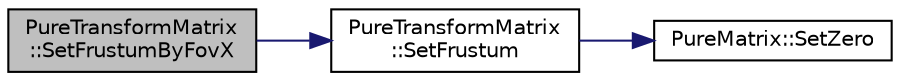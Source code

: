 digraph "PureTransformMatrix::SetFrustumByFovX"
{
 // LATEX_PDF_SIZE
  edge [fontname="Helvetica",fontsize="10",labelfontname="Helvetica",labelfontsize="10"];
  node [fontname="Helvetica",fontsize="10",shape=record];
  rankdir="LR";
  Node1 [label="PureTransformMatrix\l::SetFrustumByFovX",height=0.2,width=0.4,color="black", fillcolor="grey75", style="filled", fontcolor="black",tooltip="Sets the matrix to represent a viewing frustum in world coordinate system."];
  Node1 -> Node2 [color="midnightblue",fontsize="10",style="solid",fontname="Helvetica"];
  Node2 [label="PureTransformMatrix\l::SetFrustum",height=0.2,width=0.4,color="black", fillcolor="white", style="filled",URL="$class_pure_transform_matrix.html#aacb54b513594f9ab729aaffa6285375b",tooltip="Sets the matrix to represent a viewing frustum in world coordinate system."];
  Node2 -> Node3 [color="midnightblue",fontsize="10",style="solid",fontname="Helvetica"];
  Node3 [label="PureMatrix::SetZero",height=0.2,width=0.4,color="black", fillcolor="white", style="filled",URL="$class_pure_matrix.html#a313d17b13f39ef09b0bab77c5b3d513a",tooltip="Sets the matrix to zero matrix."];
}
